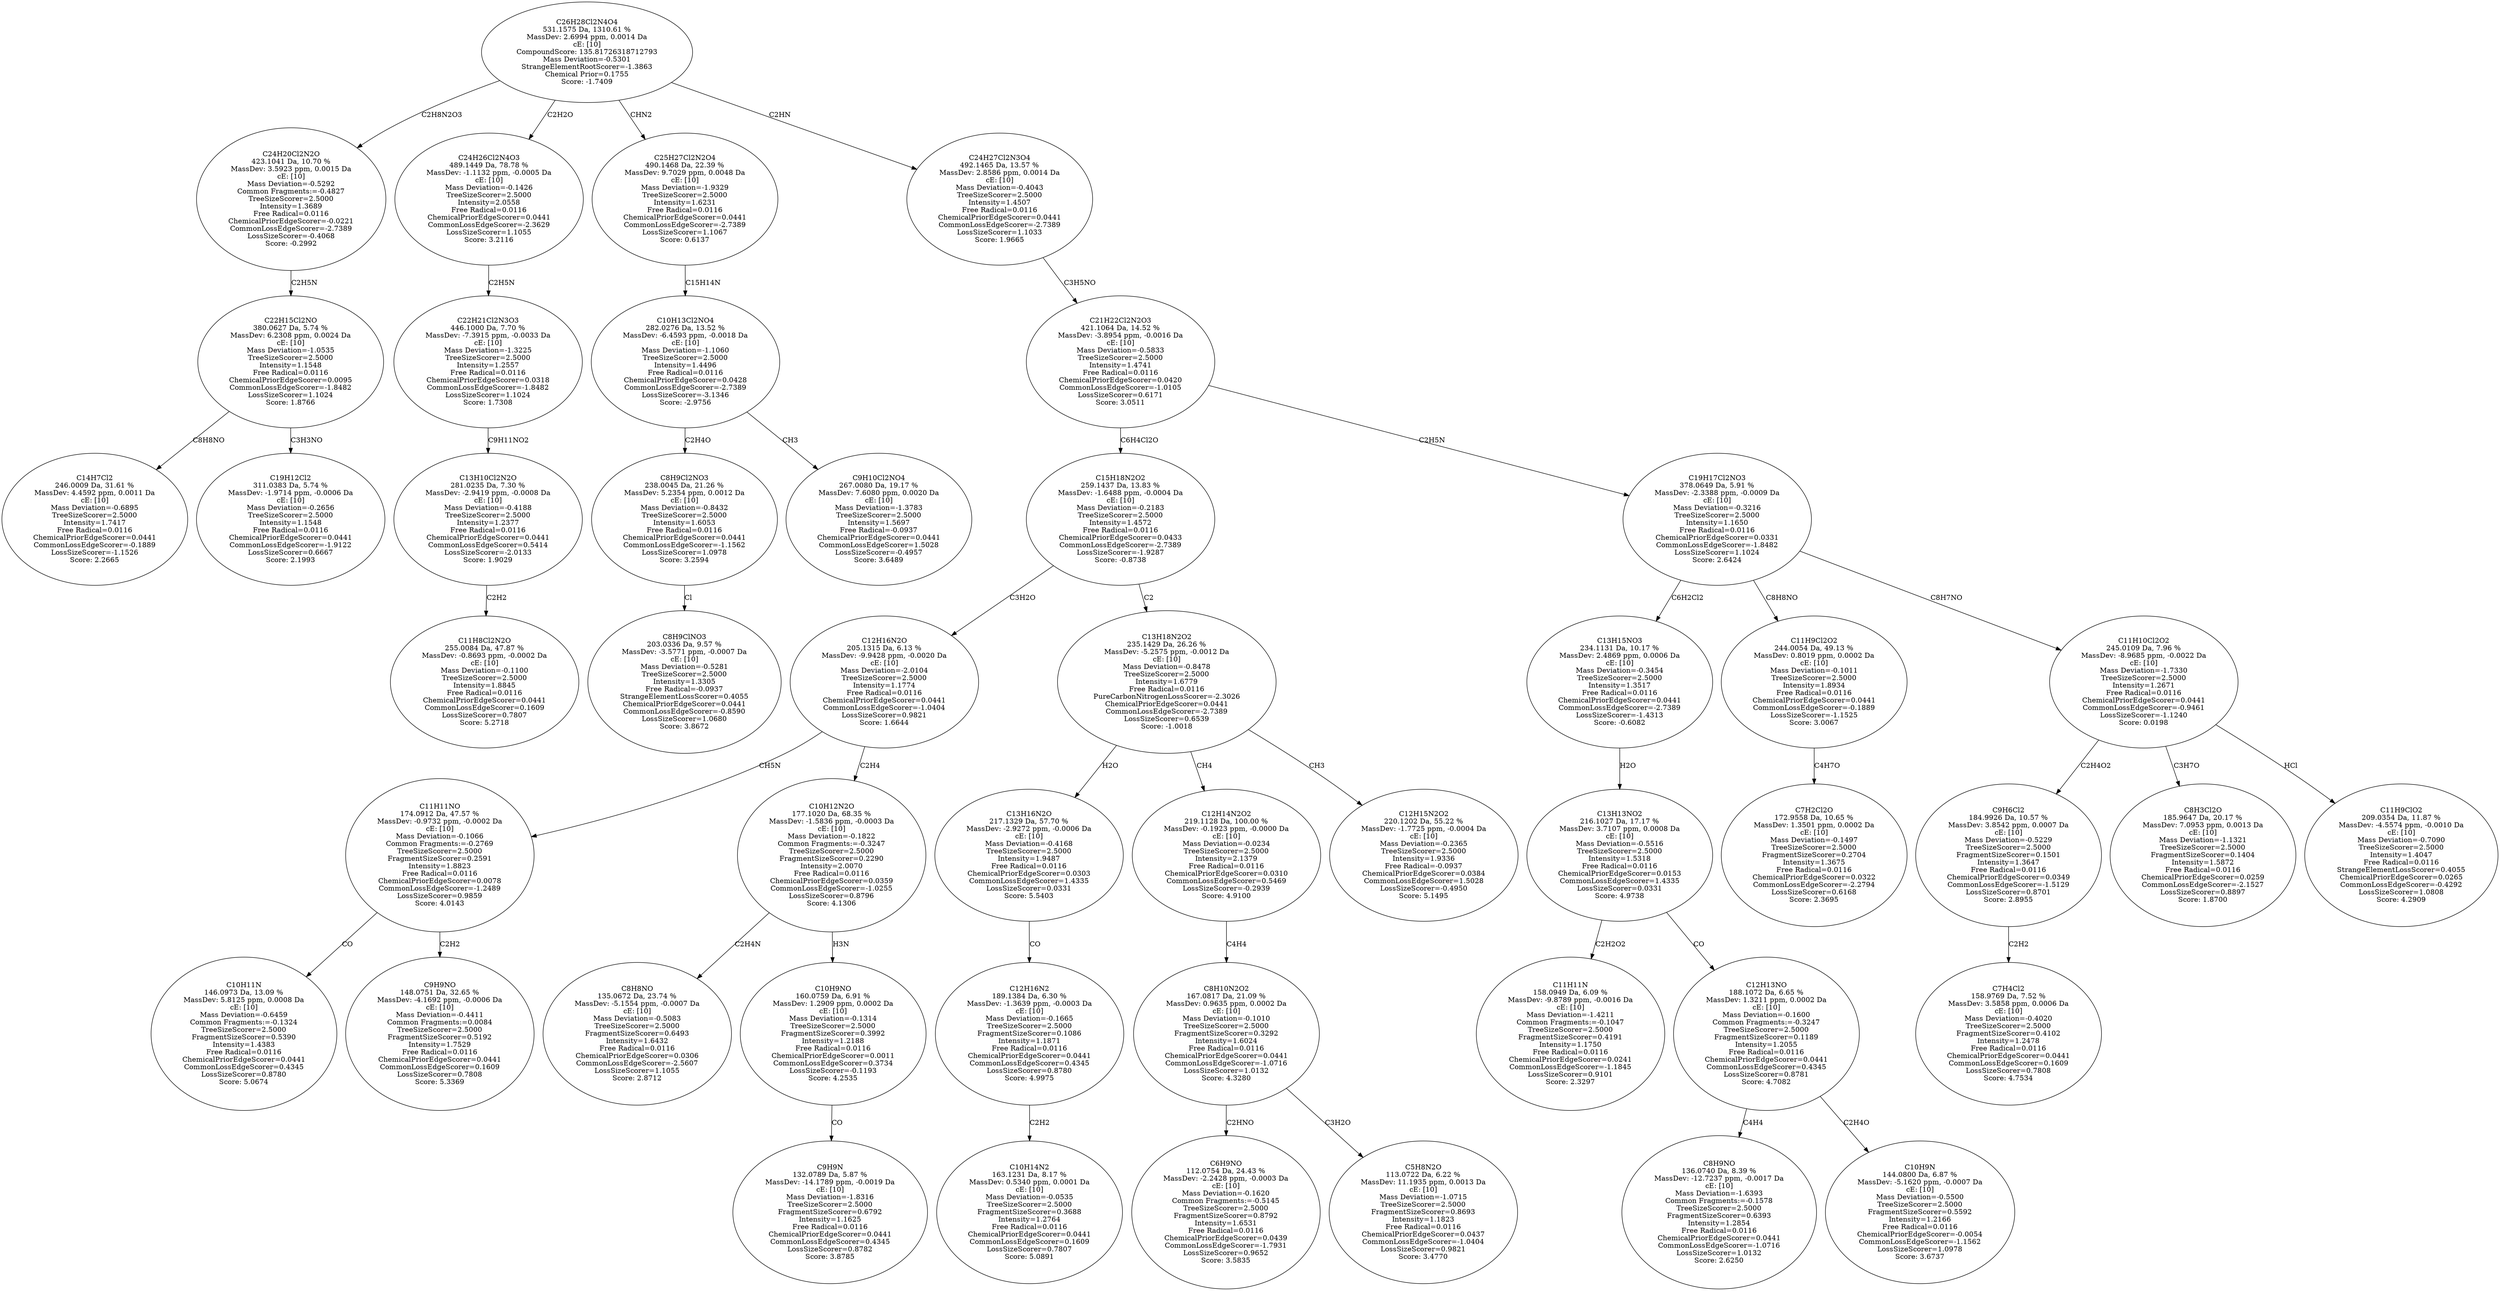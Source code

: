 strict digraph {
v1 [label="C14H7Cl2\n246.0009 Da, 31.61 %\nMassDev: 4.4592 ppm, 0.0011 Da\ncE: [10]\nMass Deviation=-0.6895\nTreeSizeScorer=2.5000\nIntensity=1.7417\nFree Radical=0.0116\nChemicalPriorEdgeScorer=0.0441\nCommonLossEdgeScorer=-0.1889\nLossSizeScorer=-1.1526\nScore: 2.2665"];
v2 [label="C19H12Cl2\n311.0383 Da, 5.74 %\nMassDev: -1.9714 ppm, -0.0006 Da\ncE: [10]\nMass Deviation=-0.2656\nTreeSizeScorer=2.5000\nIntensity=1.1548\nFree Radical=0.0116\nChemicalPriorEdgeScorer=0.0441\nCommonLossEdgeScorer=-1.9122\nLossSizeScorer=0.6667\nScore: 2.1993"];
v3 [label="C22H15Cl2NO\n380.0627 Da, 5.74 %\nMassDev: 6.2308 ppm, 0.0024 Da\ncE: [10]\nMass Deviation=-1.0535\nTreeSizeScorer=2.5000\nIntensity=1.1548\nFree Radical=0.0116\nChemicalPriorEdgeScorer=0.0095\nCommonLossEdgeScorer=-1.8482\nLossSizeScorer=1.1024\nScore: 1.8766"];
v4 [label="C24H20Cl2N2O\n423.1041 Da, 10.70 %\nMassDev: 3.5923 ppm, 0.0015 Da\ncE: [10]\nMass Deviation=-0.5292\nCommon Fragments:=-0.4827\nTreeSizeScorer=2.5000\nIntensity=1.3689\nFree Radical=0.0116\nChemicalPriorEdgeScorer=-0.0221\nCommonLossEdgeScorer=-2.7389\nLossSizeScorer=-0.4068\nScore: -0.2992"];
v5 [label="C11H8Cl2N2O\n255.0084 Da, 47.87 %\nMassDev: -0.8693 ppm, -0.0002 Da\ncE: [10]\nMass Deviation=-0.1100\nTreeSizeScorer=2.5000\nIntensity=1.8845\nFree Radical=0.0116\nChemicalPriorEdgeScorer=0.0441\nCommonLossEdgeScorer=0.1609\nLossSizeScorer=0.7807\nScore: 5.2718"];
v6 [label="C13H10Cl2N2O\n281.0235 Da, 7.30 %\nMassDev: -2.9419 ppm, -0.0008 Da\ncE: [10]\nMass Deviation=-0.4188\nTreeSizeScorer=2.5000\nIntensity=1.2377\nFree Radical=0.0116\nChemicalPriorEdgeScorer=0.0441\nCommonLossEdgeScorer=0.5414\nLossSizeScorer=-2.0133\nScore: 1.9029"];
v7 [label="C22H21Cl2N3O3\n446.1000 Da, 7.70 %\nMassDev: -7.3915 ppm, -0.0033 Da\ncE: [10]\nMass Deviation=-1.3225\nTreeSizeScorer=2.5000\nIntensity=1.2557\nFree Radical=0.0116\nChemicalPriorEdgeScorer=0.0318\nCommonLossEdgeScorer=-1.8482\nLossSizeScorer=1.1024\nScore: 1.7308"];
v8 [label="C24H26Cl2N4O3\n489.1449 Da, 78.78 %\nMassDev: -1.1132 ppm, -0.0005 Da\ncE: [10]\nMass Deviation=-0.1426\nTreeSizeScorer=2.5000\nIntensity=2.0558\nFree Radical=0.0116\nChemicalPriorEdgeScorer=0.0441\nCommonLossEdgeScorer=-2.3629\nLossSizeScorer=1.1055\nScore: 3.2116"];
v9 [label="C8H9ClNO3\n203.0336 Da, 9.57 %\nMassDev: -3.5771 ppm, -0.0007 Da\ncE: [10]\nMass Deviation=-0.5281\nTreeSizeScorer=2.5000\nIntensity=1.3305\nFree Radical=-0.0937\nStrangeElementLossScorer=0.4055\nChemicalPriorEdgeScorer=0.0441\nCommonLossEdgeScorer=-0.8590\nLossSizeScorer=1.0680\nScore: 3.8672"];
v10 [label="C8H9Cl2NO3\n238.0045 Da, 21.26 %\nMassDev: 5.2354 ppm, 0.0012 Da\ncE: [10]\nMass Deviation=-0.8432\nTreeSizeScorer=2.5000\nIntensity=1.6053\nFree Radical=0.0116\nChemicalPriorEdgeScorer=0.0441\nCommonLossEdgeScorer=-1.1562\nLossSizeScorer=1.0978\nScore: 3.2594"];
v11 [label="C9H10Cl2NO4\n267.0080 Da, 19.17 %\nMassDev: 7.6080 ppm, 0.0020 Da\ncE: [10]\nMass Deviation=-1.3783\nTreeSizeScorer=2.5000\nIntensity=1.5697\nFree Radical=-0.0937\nChemicalPriorEdgeScorer=0.0441\nCommonLossEdgeScorer=1.5028\nLossSizeScorer=-0.4957\nScore: 3.6489"];
v12 [label="C10H13Cl2NO4\n282.0276 Da, 13.52 %\nMassDev: -6.4593 ppm, -0.0018 Da\ncE: [10]\nMass Deviation=-1.1060\nTreeSizeScorer=2.5000\nIntensity=1.4496\nFree Radical=0.0116\nChemicalPriorEdgeScorer=0.0428\nCommonLossEdgeScorer=-2.7389\nLossSizeScorer=-3.1346\nScore: -2.9756"];
v13 [label="C25H27Cl2N2O4\n490.1468 Da, 22.39 %\nMassDev: 9.7029 ppm, 0.0048 Da\ncE: [10]\nMass Deviation=-1.9329\nTreeSizeScorer=2.5000\nIntensity=1.6231\nFree Radical=0.0116\nChemicalPriorEdgeScorer=0.0441\nCommonLossEdgeScorer=-2.7389\nLossSizeScorer=1.1067\nScore: 0.6137"];
v14 [label="C10H11N\n146.0973 Da, 13.09 %\nMassDev: 5.8125 ppm, 0.0008 Da\ncE: [10]\nMass Deviation=-0.6459\nCommon Fragments:=-0.1324\nTreeSizeScorer=2.5000\nFragmentSizeScorer=0.5390\nIntensity=1.4383\nFree Radical=0.0116\nChemicalPriorEdgeScorer=0.0441\nCommonLossEdgeScorer=0.4345\nLossSizeScorer=0.8780\nScore: 5.0674"];
v15 [label="C9H9NO\n148.0751 Da, 32.65 %\nMassDev: -4.1692 ppm, -0.0006 Da\ncE: [10]\nMass Deviation=-0.4411\nCommon Fragments:=0.0084\nTreeSizeScorer=2.5000\nFragmentSizeScorer=0.5192\nIntensity=1.7529\nFree Radical=0.0116\nChemicalPriorEdgeScorer=0.0441\nCommonLossEdgeScorer=0.1609\nLossSizeScorer=0.7808\nScore: 5.3369"];
v16 [label="C11H11NO\n174.0912 Da, 47.57 %\nMassDev: -0.9732 ppm, -0.0002 Da\ncE: [10]\nMass Deviation=-0.1066\nCommon Fragments:=-0.2769\nTreeSizeScorer=2.5000\nFragmentSizeScorer=0.2591\nIntensity=1.8823\nFree Radical=0.0116\nChemicalPriorEdgeScorer=0.0078\nCommonLossEdgeScorer=-1.2489\nLossSizeScorer=0.9859\nScore: 4.0143"];
v17 [label="C8H8NO\n135.0672 Da, 23.74 %\nMassDev: -5.1554 ppm, -0.0007 Da\ncE: [10]\nMass Deviation=-0.5083\nTreeSizeScorer=2.5000\nFragmentSizeScorer=0.6493\nIntensity=1.6432\nFree Radical=0.0116\nChemicalPriorEdgeScorer=0.0306\nCommonLossEdgeScorer=-2.5607\nLossSizeScorer=1.1055\nScore: 2.8712"];
v18 [label="C9H9N\n132.0789 Da, 5.87 %\nMassDev: -14.1789 ppm, -0.0019 Da\ncE: [10]\nMass Deviation=-1.8316\nTreeSizeScorer=2.5000\nFragmentSizeScorer=0.6792\nIntensity=1.1625\nFree Radical=0.0116\nChemicalPriorEdgeScorer=0.0441\nCommonLossEdgeScorer=0.4345\nLossSizeScorer=0.8782\nScore: 3.8785"];
v19 [label="C10H9NO\n160.0759 Da, 6.91 %\nMassDev: 1.2909 ppm, 0.0002 Da\ncE: [10]\nMass Deviation=-0.1314\nTreeSizeScorer=2.5000\nFragmentSizeScorer=0.3992\nIntensity=1.2188\nFree Radical=0.0116\nChemicalPriorEdgeScorer=0.0011\nCommonLossEdgeScorer=0.3734\nLossSizeScorer=-0.1193\nScore: 4.2535"];
v20 [label="C10H12N2O\n177.1020 Da, 68.35 %\nMassDev: -1.5836 ppm, -0.0003 Da\ncE: [10]\nMass Deviation=-0.1822\nCommon Fragments:=-0.3247\nTreeSizeScorer=2.5000\nFragmentSizeScorer=0.2290\nIntensity=2.0070\nFree Radical=0.0116\nChemicalPriorEdgeScorer=0.0359\nCommonLossEdgeScorer=-1.0255\nLossSizeScorer=0.8796\nScore: 4.1306"];
v21 [label="C12H16N2O\n205.1315 Da, 6.13 %\nMassDev: -9.9428 ppm, -0.0020 Da\ncE: [10]\nMass Deviation=-2.0104\nTreeSizeScorer=2.5000\nIntensity=1.1774\nFree Radical=0.0116\nChemicalPriorEdgeScorer=0.0441\nCommonLossEdgeScorer=-1.0404\nLossSizeScorer=0.9821\nScore: 1.6644"];
v22 [label="C10H14N2\n163.1231 Da, 8.17 %\nMassDev: 0.5340 ppm, 0.0001 Da\ncE: [10]\nMass Deviation=-0.0535\nTreeSizeScorer=2.5000\nFragmentSizeScorer=0.3688\nIntensity=1.2764\nFree Radical=0.0116\nChemicalPriorEdgeScorer=0.0441\nCommonLossEdgeScorer=0.1609\nLossSizeScorer=0.7807\nScore: 5.0891"];
v23 [label="C12H16N2\n189.1384 Da, 6.30 %\nMassDev: -1.3639 ppm, -0.0003 Da\ncE: [10]\nMass Deviation=-0.1665\nTreeSizeScorer=2.5000\nFragmentSizeScorer=0.1086\nIntensity=1.1871\nFree Radical=0.0116\nChemicalPriorEdgeScorer=0.0441\nCommonLossEdgeScorer=0.4345\nLossSizeScorer=0.8780\nScore: 4.9975"];
v24 [label="C13H16N2O\n217.1329 Da, 57.70 %\nMassDev: -2.9272 ppm, -0.0006 Da\ncE: [10]\nMass Deviation=-0.4168\nTreeSizeScorer=2.5000\nIntensity=1.9487\nFree Radical=0.0116\nChemicalPriorEdgeScorer=0.0303\nCommonLossEdgeScorer=1.4335\nLossSizeScorer=0.0331\nScore: 5.5403"];
v25 [label="C6H9NO\n112.0754 Da, 24.43 %\nMassDev: -2.2428 ppm, -0.0003 Da\ncE: [10]\nMass Deviation=-0.1620\nCommon Fragments:=-0.5145\nTreeSizeScorer=2.5000\nFragmentSizeScorer=0.8792\nIntensity=1.6531\nFree Radical=0.0116\nChemicalPriorEdgeScorer=0.0439\nCommonLossEdgeScorer=-1.7931\nLossSizeScorer=0.9652\nScore: 3.5835"];
v26 [label="C5H8N2O\n113.0722 Da, 6.22 %\nMassDev: 11.1935 ppm, 0.0013 Da\ncE: [10]\nMass Deviation=-1.0715\nTreeSizeScorer=2.5000\nFragmentSizeScorer=0.8693\nIntensity=1.1823\nFree Radical=0.0116\nChemicalPriorEdgeScorer=0.0437\nCommonLossEdgeScorer=-1.0404\nLossSizeScorer=0.9821\nScore: 3.4770"];
v27 [label="C8H10N2O2\n167.0817 Da, 21.09 %\nMassDev: 0.9635 ppm, 0.0002 Da\ncE: [10]\nMass Deviation=-0.1010\nTreeSizeScorer=2.5000\nFragmentSizeScorer=0.3292\nIntensity=1.6024\nFree Radical=0.0116\nChemicalPriorEdgeScorer=0.0441\nCommonLossEdgeScorer=-1.0716\nLossSizeScorer=1.0132\nScore: 4.3280"];
v28 [label="C12H14N2O2\n219.1128 Da, 100.00 %\nMassDev: -0.1923 ppm, -0.0000 Da\ncE: [10]\nMass Deviation=-0.0234\nTreeSizeScorer=2.5000\nIntensity=2.1379\nFree Radical=0.0116\nChemicalPriorEdgeScorer=0.0310\nCommonLossEdgeScorer=0.5469\nLossSizeScorer=-0.2939\nScore: 4.9100"];
v29 [label="C12H15N2O2\n220.1202 Da, 55.22 %\nMassDev: -1.7725 ppm, -0.0004 Da\ncE: [10]\nMass Deviation=-0.2365\nTreeSizeScorer=2.5000\nIntensity=1.9336\nFree Radical=-0.0937\nChemicalPriorEdgeScorer=0.0384\nCommonLossEdgeScorer=1.5028\nLossSizeScorer=-0.4950\nScore: 5.1495"];
v30 [label="C13H18N2O2\n235.1429 Da, 26.26 %\nMassDev: -5.2575 ppm, -0.0012 Da\ncE: [10]\nMass Deviation=-0.8478\nTreeSizeScorer=2.5000\nIntensity=1.6779\nFree Radical=0.0116\nPureCarbonNitrogenLossScorer=-2.3026\nChemicalPriorEdgeScorer=0.0441\nCommonLossEdgeScorer=-2.7389\nLossSizeScorer=0.6539\nScore: -1.0018"];
v31 [label="C15H18N2O2\n259.1437 Da, 13.83 %\nMassDev: -1.6488 ppm, -0.0004 Da\ncE: [10]\nMass Deviation=-0.2183\nTreeSizeScorer=2.5000\nIntensity=1.4572\nFree Radical=0.0116\nChemicalPriorEdgeScorer=0.0433\nCommonLossEdgeScorer=-2.7389\nLossSizeScorer=-1.9287\nScore: -0.8738"];
v32 [label="C11H11N\n158.0949 Da, 6.09 %\nMassDev: -9.8789 ppm, -0.0016 Da\ncE: [10]\nMass Deviation=-1.4211\nCommon Fragments:=-0.1047\nTreeSizeScorer=2.5000\nFragmentSizeScorer=0.4191\nIntensity=1.1750\nFree Radical=0.0116\nChemicalPriorEdgeScorer=0.0241\nCommonLossEdgeScorer=-1.1845\nLossSizeScorer=0.9101\nScore: 2.3297"];
v33 [label="C8H9NO\n136.0740 Da, 8.39 %\nMassDev: -12.7237 ppm, -0.0017 Da\ncE: [10]\nMass Deviation=-1.6393\nCommon Fragments:=-0.1578\nTreeSizeScorer=2.5000\nFragmentSizeScorer=0.6393\nIntensity=1.2854\nFree Radical=0.0116\nChemicalPriorEdgeScorer=0.0441\nCommonLossEdgeScorer=-1.0716\nLossSizeScorer=1.0132\nScore: 2.6250"];
v34 [label="C10H9N\n144.0800 Da, 6.87 %\nMassDev: -5.1620 ppm, -0.0007 Da\ncE: [10]\nMass Deviation=-0.5500\nTreeSizeScorer=2.5000\nFragmentSizeScorer=0.5592\nIntensity=1.2166\nFree Radical=0.0116\nChemicalPriorEdgeScorer=-0.0054\nCommonLossEdgeScorer=-1.1562\nLossSizeScorer=1.0978\nScore: 3.6737"];
v35 [label="C12H13NO\n188.1072 Da, 6.65 %\nMassDev: 1.3211 ppm, 0.0002 Da\ncE: [10]\nMass Deviation=-0.1600\nCommon Fragments:=-0.3247\nTreeSizeScorer=2.5000\nFragmentSizeScorer=0.1189\nIntensity=1.2055\nFree Radical=0.0116\nChemicalPriorEdgeScorer=0.0441\nCommonLossEdgeScorer=0.4345\nLossSizeScorer=0.8781\nScore: 4.7082"];
v36 [label="C13H13NO2\n216.1027 Da, 17.17 %\nMassDev: 3.7107 ppm, 0.0008 Da\ncE: [10]\nMass Deviation=-0.5516\nTreeSizeScorer=2.5000\nIntensity=1.5318\nFree Radical=0.0116\nChemicalPriorEdgeScorer=0.0153\nCommonLossEdgeScorer=1.4335\nLossSizeScorer=0.0331\nScore: 4.9738"];
v37 [label="C13H15NO3\n234.1131 Da, 10.17 %\nMassDev: 2.4869 ppm, 0.0006 Da\ncE: [10]\nMass Deviation=-0.3454\nTreeSizeScorer=2.5000\nIntensity=1.3517\nFree Radical=0.0116\nChemicalPriorEdgeScorer=0.0441\nCommonLossEdgeScorer=-2.7389\nLossSizeScorer=-1.4313\nScore: -0.6082"];
v38 [label="C7H2Cl2O\n172.9558 Da, 10.65 %\nMassDev: 1.3501 ppm, 0.0002 Da\ncE: [10]\nMass Deviation=-0.1497\nTreeSizeScorer=2.5000\nFragmentSizeScorer=0.2704\nIntensity=1.3675\nFree Radical=0.0116\nChemicalPriorEdgeScorer=0.0322\nCommonLossEdgeScorer=-2.2794\nLossSizeScorer=0.6168\nScore: 2.3695"];
v39 [label="C11H9Cl2O2\n244.0054 Da, 49.13 %\nMassDev: 0.8019 ppm, 0.0002 Da\ncE: [10]\nMass Deviation=-0.1011\nTreeSizeScorer=2.5000\nIntensity=1.8934\nFree Radical=0.0116\nChemicalPriorEdgeScorer=0.0441\nCommonLossEdgeScorer=-0.1889\nLossSizeScorer=-1.1525\nScore: 3.0067"];
v40 [label="C7H4Cl2\n158.9769 Da, 7.52 %\nMassDev: 3.5858 ppm, 0.0006 Da\ncE: [10]\nMass Deviation=-0.4020\nTreeSizeScorer=2.5000\nFragmentSizeScorer=0.4102\nIntensity=1.2478\nFree Radical=0.0116\nChemicalPriorEdgeScorer=0.0441\nCommonLossEdgeScorer=0.1609\nLossSizeScorer=0.7808\nScore: 4.7534"];
v41 [label="C9H6Cl2\n184.9926 Da, 10.57 %\nMassDev: 3.8542 ppm, 0.0007 Da\ncE: [10]\nMass Deviation=-0.5229\nTreeSizeScorer=2.5000\nFragmentSizeScorer=0.1501\nIntensity=1.3647\nFree Radical=0.0116\nChemicalPriorEdgeScorer=0.0349\nCommonLossEdgeScorer=-1.5129\nLossSizeScorer=0.8701\nScore: 2.8955"];
v42 [label="C8H3Cl2O\n185.9647 Da, 20.17 %\nMassDev: 7.0953 ppm, 0.0013 Da\ncE: [10]\nMass Deviation=-1.1321\nTreeSizeScorer=2.5000\nFragmentSizeScorer=0.1404\nIntensity=1.5872\nFree Radical=0.0116\nChemicalPriorEdgeScorer=0.0259\nCommonLossEdgeScorer=-2.1527\nLossSizeScorer=0.8897\nScore: 1.8700"];
v43 [label="C11H9ClO2\n209.0354 Da, 11.87 %\nMassDev: -4.5574 ppm, -0.0010 Da\ncE: [10]\nMass Deviation=-0.7090\nTreeSizeScorer=2.5000\nIntensity=1.4047\nFree Radical=0.0116\nStrangeElementLossScorer=0.4055\nChemicalPriorEdgeScorer=0.0265\nCommonLossEdgeScorer=-0.4292\nLossSizeScorer=1.0808\nScore: 4.2909"];
v44 [label="C11H10Cl2O2\n245.0109 Da, 7.96 %\nMassDev: -8.9685 ppm, -0.0022 Da\ncE: [10]\nMass Deviation=-1.7330\nTreeSizeScorer=2.5000\nIntensity=1.2671\nFree Radical=0.0116\nChemicalPriorEdgeScorer=0.0441\nCommonLossEdgeScorer=-0.9461\nLossSizeScorer=-1.1240\nScore: 0.0198"];
v45 [label="C19H17Cl2NO3\n378.0649 Da, 5.91 %\nMassDev: -2.3388 ppm, -0.0009 Da\ncE: [10]\nMass Deviation=-0.3216\nTreeSizeScorer=2.5000\nIntensity=1.1650\nFree Radical=0.0116\nChemicalPriorEdgeScorer=0.0331\nCommonLossEdgeScorer=-1.8482\nLossSizeScorer=1.1024\nScore: 2.6424"];
v46 [label="C21H22Cl2N2O3\n421.1064 Da, 14.52 %\nMassDev: -3.8954 ppm, -0.0016 Da\ncE: [10]\nMass Deviation=-0.5833\nTreeSizeScorer=2.5000\nIntensity=1.4741\nFree Radical=0.0116\nChemicalPriorEdgeScorer=0.0420\nCommonLossEdgeScorer=-1.0105\nLossSizeScorer=0.6171\nScore: 3.0511"];
v47 [label="C24H27Cl2N3O4\n492.1465 Da, 13.57 %\nMassDev: 2.8586 ppm, 0.0014 Da\ncE: [10]\nMass Deviation=-0.4043\nTreeSizeScorer=2.5000\nIntensity=1.4507\nFree Radical=0.0116\nChemicalPriorEdgeScorer=0.0441\nCommonLossEdgeScorer=-2.7389\nLossSizeScorer=1.1033\nScore: 1.9665"];
v48 [label="C26H28Cl2N4O4\n531.1575 Da, 1310.61 %\nMassDev: 2.6994 ppm, 0.0014 Da\ncE: [10]\nCompoundScore: 135.81726318712793\nMass Deviation=-0.5301\nStrangeElementRootScorer=-1.3863\nChemical Prior=0.1755\nScore: -1.7409"];
v3 -> v1 [label="C8H8NO"];
v3 -> v2 [label="C3H3NO"];
v4 -> v3 [label="C2H5N"];
v48 -> v4 [label="C2H8N2O3"];
v6 -> v5 [label="C2H2"];
v7 -> v6 [label="C9H11NO2"];
v8 -> v7 [label="C2H5N"];
v48 -> v8 [label="C2H2O"];
v10 -> v9 [label="Cl"];
v12 -> v10 [label="C2H4O"];
v12 -> v11 [label="CH3"];
v13 -> v12 [label="C15H14N"];
v48 -> v13 [label="CHN2"];
v16 -> v14 [label="CO"];
v16 -> v15 [label="C2H2"];
v21 -> v16 [label="CH5N"];
v20 -> v17 [label="C2H4N"];
v19 -> v18 [label="CO"];
v20 -> v19 [label="H3N"];
v21 -> v20 [label="C2H4"];
v31 -> v21 [label="C3H2O"];
v23 -> v22 [label="C2H2"];
v24 -> v23 [label="CO"];
v30 -> v24 [label="H2O"];
v27 -> v25 [label="C2HNO"];
v27 -> v26 [label="C3H2O"];
v28 -> v27 [label="C4H4"];
v30 -> v28 [label="CH4"];
v30 -> v29 [label="CH3"];
v31 -> v30 [label="C2"];
v46 -> v31 [label="C6H4Cl2O"];
v36 -> v32 [label="C2H2O2"];
v35 -> v33 [label="C4H4"];
v35 -> v34 [label="C2H4O"];
v36 -> v35 [label="CO"];
v37 -> v36 [label="H2O"];
v45 -> v37 [label="C6H2Cl2"];
v39 -> v38 [label="C4H7O"];
v45 -> v39 [label="C8H8NO"];
v41 -> v40 [label="C2H2"];
v44 -> v41 [label="C2H4O2"];
v44 -> v42 [label="C3H7O"];
v44 -> v43 [label="HCl"];
v45 -> v44 [label="C8H7NO"];
v46 -> v45 [label="C2H5N"];
v47 -> v46 [label="C3H5NO"];
v48 -> v47 [label="C2HN"];
}